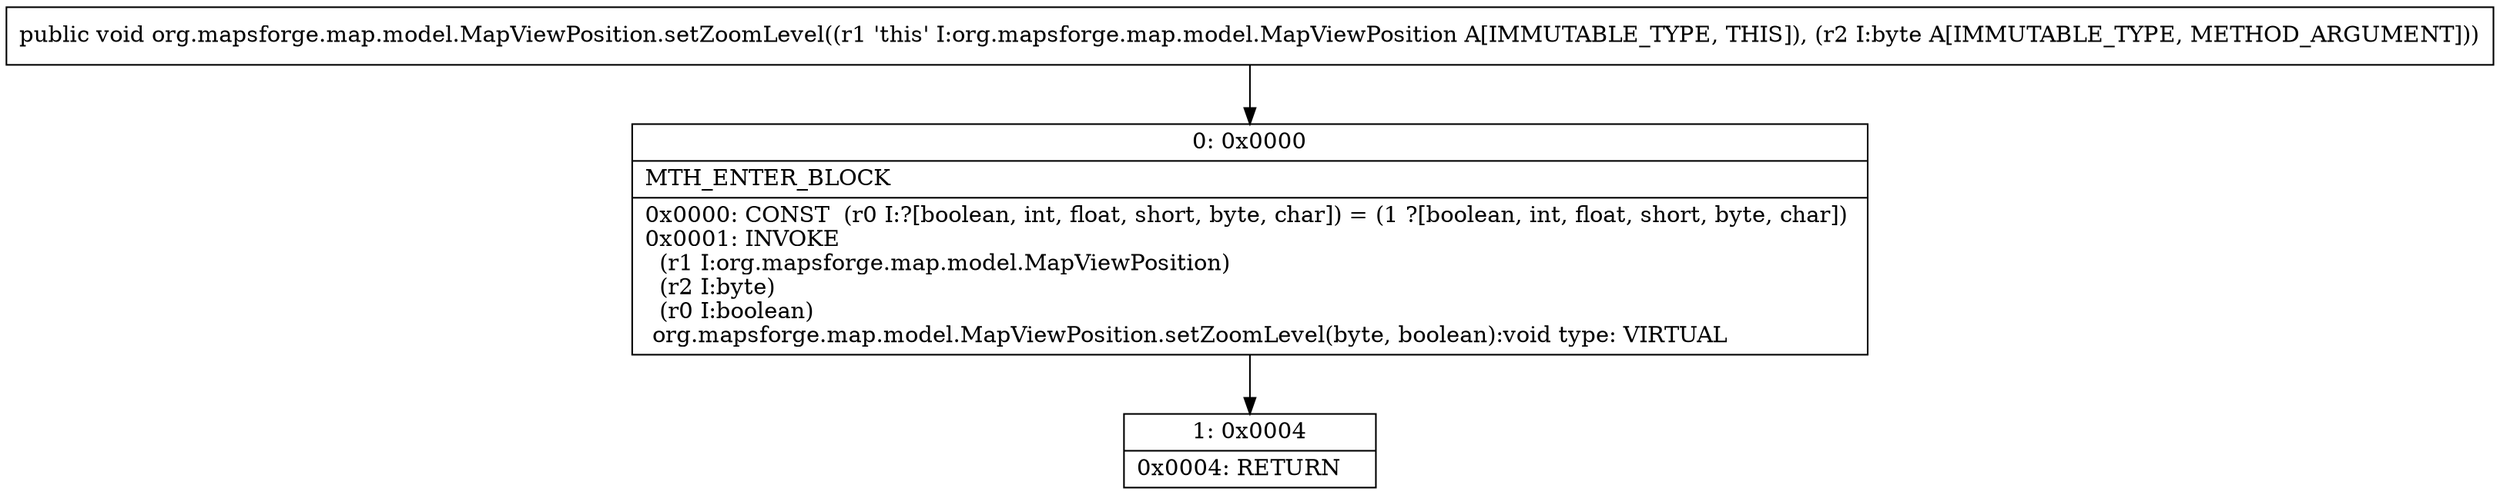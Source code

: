 digraph "CFG fororg.mapsforge.map.model.MapViewPosition.setZoomLevel(B)V" {
Node_0 [shape=record,label="{0\:\ 0x0000|MTH_ENTER_BLOCK\l|0x0000: CONST  (r0 I:?[boolean, int, float, short, byte, char]) = (1 ?[boolean, int, float, short, byte, char]) \l0x0001: INVOKE  \l  (r1 I:org.mapsforge.map.model.MapViewPosition)\l  (r2 I:byte)\l  (r0 I:boolean)\l org.mapsforge.map.model.MapViewPosition.setZoomLevel(byte, boolean):void type: VIRTUAL \l}"];
Node_1 [shape=record,label="{1\:\ 0x0004|0x0004: RETURN   \l}"];
MethodNode[shape=record,label="{public void org.mapsforge.map.model.MapViewPosition.setZoomLevel((r1 'this' I:org.mapsforge.map.model.MapViewPosition A[IMMUTABLE_TYPE, THIS]), (r2 I:byte A[IMMUTABLE_TYPE, METHOD_ARGUMENT])) }"];
MethodNode -> Node_0;
Node_0 -> Node_1;
}

